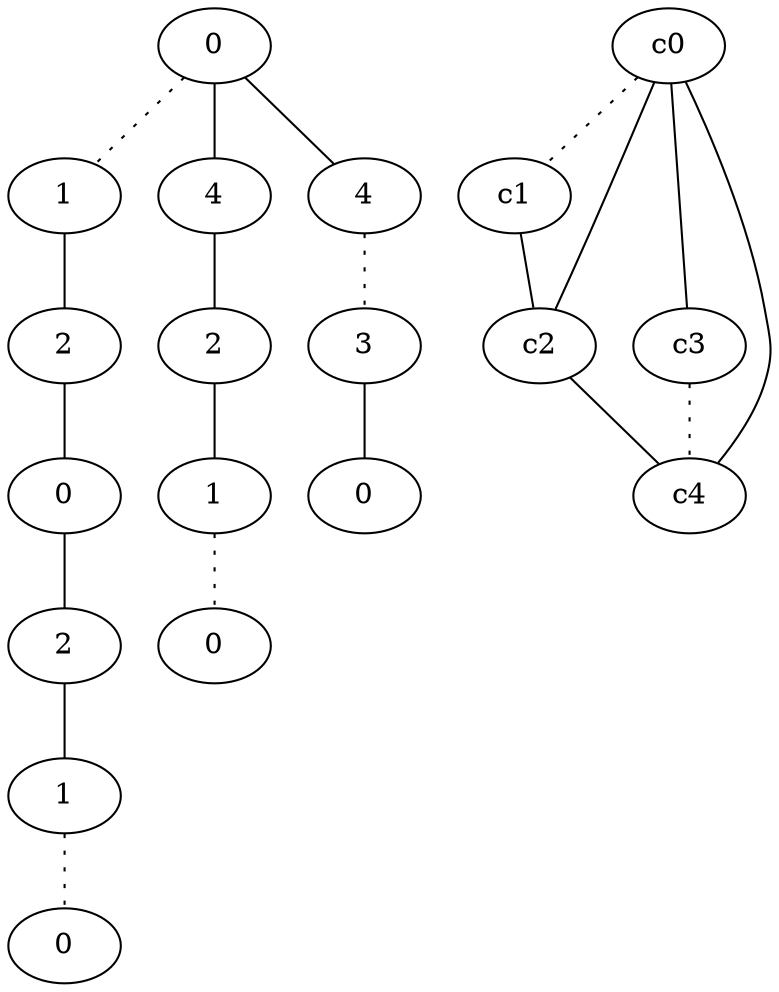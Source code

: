 graph {
a0[label=0];
a1[label=1];
a2[label=2];
a3[label=0];
a4[label=2];
a5[label=1];
a6[label=0];
a7[label=4];
a8[label=2];
a9[label=1];
a10[label=0];
a11[label=4];
a12[label=3];
a13[label=0];
a0 -- a1 [style=dotted];
a0 -- a7;
a0 -- a11;
a1 -- a2;
a2 -- a3;
a3 -- a4;
a4 -- a5;
a5 -- a6 [style=dotted];
a7 -- a8;
a8 -- a9;
a9 -- a10 [style=dotted];
a11 -- a12 [style=dotted];
a12 -- a13;
c0 -- c1 [style=dotted];
c0 -- c2;
c0 -- c3;
c0 -- c4;
c1 -- c2;
c2 -- c4;
c3 -- c4 [style=dotted];
}
